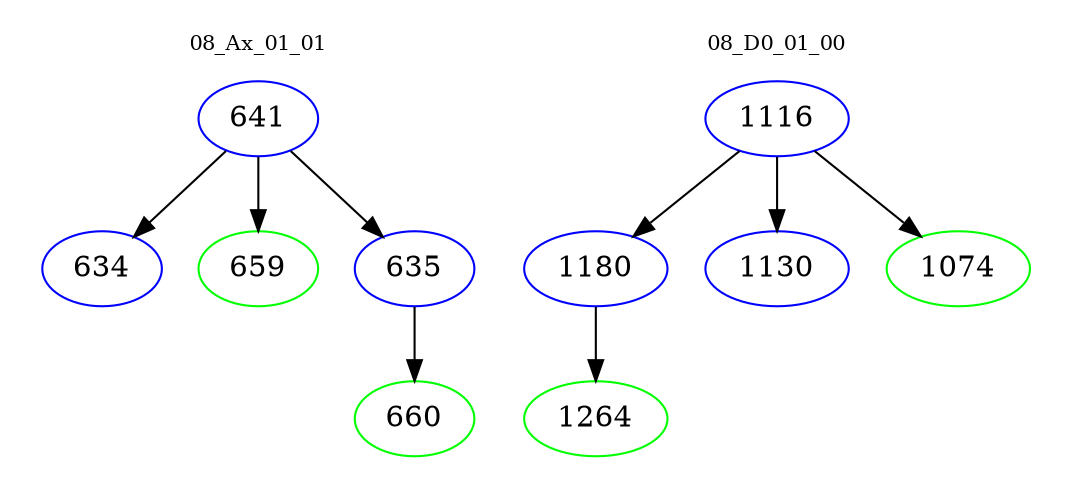 digraph{
subgraph cluster_0 {
color = white
label = "08_Ax_01_01";
fontsize=10;
T0_641 [label="641", color="blue"]
T0_641 -> T0_634 [color="black"]
T0_634 [label="634", color="blue"]
T0_641 -> T0_659 [color="black"]
T0_659 [label="659", color="green"]
T0_641 -> T0_635 [color="black"]
T0_635 [label="635", color="blue"]
T0_635 -> T0_660 [color="black"]
T0_660 [label="660", color="green"]
}
subgraph cluster_1 {
color = white
label = "08_D0_01_00";
fontsize=10;
T1_1116 [label="1116", color="blue"]
T1_1116 -> T1_1180 [color="black"]
T1_1180 [label="1180", color="blue"]
T1_1180 -> T1_1264 [color="black"]
T1_1264 [label="1264", color="green"]
T1_1116 -> T1_1130 [color="black"]
T1_1130 [label="1130", color="blue"]
T1_1116 -> T1_1074 [color="black"]
T1_1074 [label="1074", color="green"]
}
}
